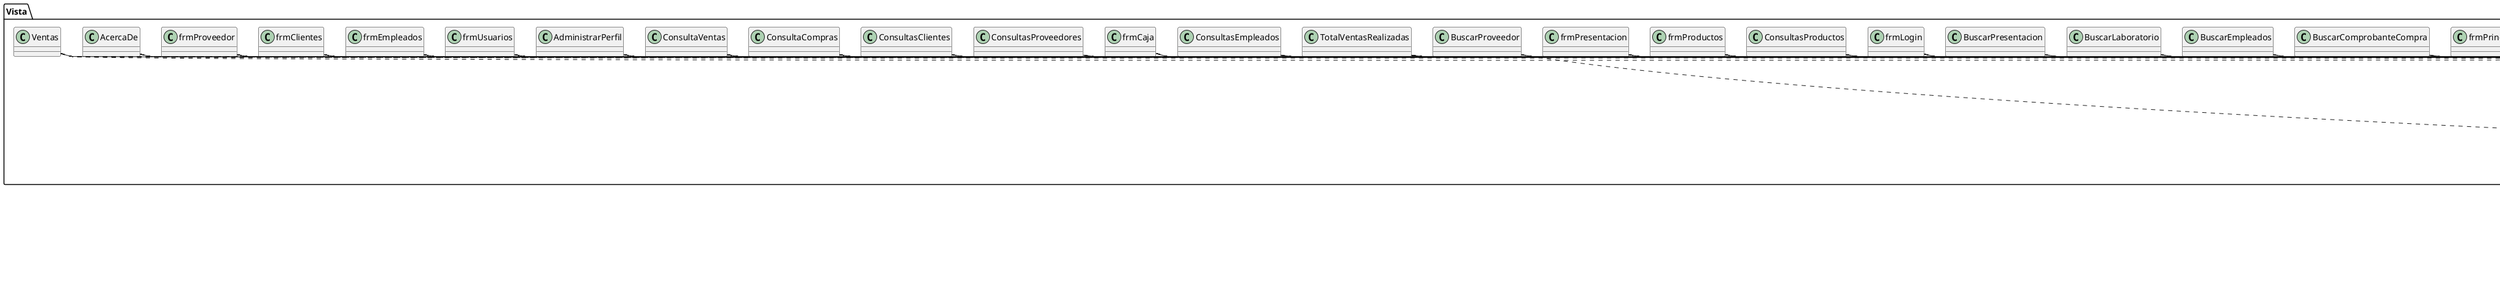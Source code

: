 @startuml
annotation java.lang.SuppressWarnings
class Conexion.ConexionBD
class Metodos.Metodos_Clientes
class Metodos.Metodos_Compra
class Metodos.Metodos_Comprobantes
class Metodos.Metodos_Empleados
class Metodos.Metodos_Laboratorio
class Metodos.Metodos_Presentacion
class Metodos.Metodos_Productos
class Metodos.Metodos_Proveedor
class Metodos.Metodos_User
class Metodos.Metodos_Ventas
class Metodos.Metodos_sql
class Vista.AcercaDe
class Vista.AdministrarPerfil
class Vista.BuscarClientes
class Vista.BuscarComprobante
class Vista.BuscarComprobanteCompra
class Vista.BuscarEmpleados
class Vista.BuscarLaboratorio
class Vista.BuscarPresentacion
class Vista.BuscarProductosCompras
class Vista.BuscarProductosVentas
class Vista.BuscarProveedor
class Vista.ConsultaCompras
class Vista.ConsultaVentas
class Vista.ConsultasClientes
class Vista.ConsultasEmpleados
class Vista.ConsultasProductos
class Vista.ConsultasProveedores
class Vista.Principal
class Vista.TotalVentasRealizadas
class Vista.Ventas
class Vista.frmCaja
class Vista.frmClientes
class Vista.frmCompras
class Vista.frmComprobante
class Vista.frmEmpleados
class Vista.frmLaboratorio
class Vista.frmLogin
class Vista.frmPresentacion
class Vista.frmPrincipal
class Vista.frmProductos
class Vista.frmProveedor
class Vista.frmUsuarios
class com.jtattoo.plaf.About
class java.awt.Color
class java.awt.Component
class java.awt.Desktop
class java.awt.Dimension
class java.awt.Image
class java.awt.Shape
class java.awt.event.KeyEvent
class java.awt.geom.RoundRectangle2D
class java.io.BufferedReader
class java.io.File
class java.io.FileInputStream
class java.io.FileNotFoundException
class java.io.FileOutputStream
class java.io.FileReader
class java.io.IOException
class java.io.InputStream
class java.io.OutputStream
class java.net.URI
class java.net.URISyntaxException
class java.sql.Connection
class java.sql.ResultSet
class java.sql.SQLException
class java.sql.Statement
class java.text.DecimalFormat
class java.text.DecimalFormatSymbols
class java.text.SimpleDateFormat
class java.util.Date
class java.util.GregorianCalendar
class java.util.HashMap
class java.util.Map
class java.util.Scanner
class java.util.logging.Level
class java.util.logging.Logger
class javax.swing.Icon
class javax.swing.ImageIcon
class javax.swing.JComponent
class javax.swing.JFileChooser
class javax.swing.JFrame
class javax.swing.JInternalFrame
class javax.swing.JLabel
class javax.swing.JOptionPane
class javax.swing.JTable
class javax.swing.SwingConstants
class javax.swing.filechooser.FileNameExtensionFilter
class javax.swing.table.DefaultTableCellRenderer
class javax.swing.table.DefaultTableModel
class javax.swing.table.TableCellRenderer
interface java.lang.Runnable
Vista.AcercaDe ..> java.lang.SuppressWarnings
Vista.AcercaDe ..> com.jtattoo.plaf.About
Vista.AcercaDe ..> java.awt.Desktop
Vista.AcercaDe ..> java.io.IOException
Vista.AcercaDe ..> java.net.URI
Vista.AcercaDe ..> java.net.URISyntaxException
Vista.AcercaDe ..> java.util.logging.Level
Vista.AcercaDe ..> java.util.logging.Logger
Vista.AcercaDe --|> javax.swing.JInternalFrame
Vista.AdministrarPerfil ..> java.lang.SuppressWarnings
Vista.AdministrarPerfil ..> Conexion.ConexionBD
Vista.AdministrarPerfil ..> Metodos.Metodos_User
Vista.AdministrarPerfil ..> java.awt.Image
Vista.AdministrarPerfil ..> java.io.BufferedReader
Vista.AdministrarPerfil ..> java.io.File
Vista.AdministrarPerfil ..> java.io.FileNotFoundException
Vista.AdministrarPerfil ..> java.io.FileReader
Vista.AdministrarPerfil ..> java.io.IOException
Vista.AdministrarPerfil ..> java.sql.Connection
Vista.AdministrarPerfil ..> java.util.HashMap
Vista.AdministrarPerfil ..> java.util.Map
Vista.AdministrarPerfil ..> javax.swing.ImageIcon
Vista.AdministrarPerfil ..> javax.swing.JFileChooser
Vista.AdministrarPerfil --|> javax.swing.JInternalFrame
Vista.AdministrarPerfil ..> javax.swing.JOptionPane
Vista.AdministrarPerfil ..> javax.swing.filechooser.FileNameExtensionFilter
Vista.BuscarClientes ..> java.lang.SuppressWarnings
Vista.BuscarClientes ..> Conexion.ConexionBD
Vista.BuscarClientes --|> javax.swing.JInternalFrame
Vista.BuscarClientes ..> javax.swing.table.DefaultTableModel
Vista.BuscarComprobante ..> java.lang.SuppressWarnings
Vista.BuscarComprobante ..> Conexion.ConexionBD
Vista.BuscarComprobante --|> javax.swing.JInternalFrame
Vista.BuscarComprobante ..> javax.swing.table.DefaultTableModel
Vista.BuscarComprobanteCompra ..> java.lang.SuppressWarnings
Vista.BuscarComprobanteCompra ..> Conexion.ConexionBD
Vista.BuscarComprobanteCompra --|> javax.swing.JInternalFrame
Vista.BuscarComprobanteCompra ..> javax.swing.table.DefaultTableModel
Vista.BuscarEmpleados ..> java.lang.SuppressWarnings
Vista.BuscarEmpleados ..> Conexion.ConexionBD
Vista.BuscarEmpleados --|> javax.swing.JInternalFrame
Vista.BuscarEmpleados ..> javax.swing.table.DefaultTableModel
Vista.BuscarLaboratorio ..> java.lang.SuppressWarnings
Vista.BuscarLaboratorio ..> Conexion.ConexionBD
Vista.BuscarLaboratorio --|> javax.swing.JInternalFrame
Vista.BuscarLaboratorio ..> javax.swing.table.DefaultTableModel
Vista.BuscarPresentacion ..> java.lang.SuppressWarnings
Vista.BuscarPresentacion ..> Conexion.ConexionBD
Vista.BuscarPresentacion --|> javax.swing.JInternalFrame
Vista.BuscarPresentacion ..> javax.swing.table.DefaultTableModel
Vista.BuscarProductosCompras ..> java.lang.SuppressWarnings
Vista.BuscarProductosCompras ..> Conexion.ConexionBD
Vista.BuscarProductosCompras ..> Metodos.Metodos_Productos
Vista.BuscarProductosCompras --|> javax.swing.JInternalFrame
Vista.BuscarProductosCompras ..> javax.swing.JOptionPane
Vista.BuscarProductosCompras ..> javax.swing.table.DefaultTableModel
Vista.BuscarProductosVentas ..> java.lang.SuppressWarnings
Vista.BuscarProductosVentas ..> Conexion.ConexionBD
Vista.BuscarProductosVentas ..> Metodos.Metodos_Productos
Vista.BuscarProductosVentas --|> javax.swing.JInternalFrame
Vista.BuscarProductosVentas ..> javax.swing.JOptionPane
Vista.BuscarProductosVentas ..> javax.swing.table.DefaultTableModel
Vista.BuscarProveedor ..> java.lang.SuppressWarnings
Vista.BuscarProveedor ..> Conexion.ConexionBD
Vista.BuscarProveedor ..> Vista.frmCompras
Vista.BuscarProveedor --|> javax.swing.JInternalFrame
Vista.BuscarProveedor ..> javax.swing.table.DefaultTableModel
Vista.ConsultaCompras ..> java.lang.SuppressWarnings
Vista.ConsultaCompras ..> Conexion.ConexionBD
Vista.ConsultaCompras ..> Metodos.Metodos_Compra
Vista.ConsultaCompras ..> java.awt.Color
Vista.ConsultaCompras ..> java.awt.Component
Vista.ConsultaCompras ..> java.sql.Connection
Vista.ConsultaCompras ..> java.sql.ResultSet
Vista.ConsultaCompras ..> java.text.SimpleDateFormat
Vista.ConsultaCompras ..> java.util.Date
Vista.ConsultaCompras ..> java.util.HashMap
Vista.ConsultaCompras ..> java.util.Map
Vista.ConsultaCompras --|> javax.swing.JInternalFrame
Vista.ConsultaCompras ..> javax.swing.JLabel
Vista.ConsultaCompras ..> javax.swing.JOptionPane
Vista.ConsultaCompras ..> javax.swing.JTable
Vista.ConsultaCompras ..> javax.swing.SwingConstants
Vista.ConsultaCompras ..> javax.swing.table.DefaultTableCellRenderer
Vista.ConsultaCompras ..> javax.swing.table.DefaultTableModel
Vista.ConsultaCompras ..> javax.swing.table.TableCellRenderer
Vista.ConsultaVentas ..> java.lang.SuppressWarnings
Vista.ConsultaVentas ..> Conexion.ConexionBD
Vista.ConsultaVentas ..> Metodos.Metodos_Ventas
Vista.ConsultaVentas ..> java.awt.Color
Vista.ConsultaVentas ..> java.awt.Component
Vista.ConsultaVentas ..> java.awt.Dimension
Vista.ConsultaVentas ..> java.sql.Connection
Vista.ConsultaVentas ..> java.sql.ResultSet
Vista.ConsultaVentas ..> java.text.SimpleDateFormat
Vista.ConsultaVentas ..> java.util.Date
Vista.ConsultaVentas ..> java.util.HashMap
Vista.ConsultaVentas ..> java.util.Map
Vista.ConsultaVentas ..> javax.swing.JComponent
Vista.ConsultaVentas --|> javax.swing.JInternalFrame
Vista.ConsultaVentas ..> javax.swing.JLabel
Vista.ConsultaVentas ..> javax.swing.JOptionPane
Vista.ConsultaVentas ..> javax.swing.JTable
Vista.ConsultaVentas ..> javax.swing.SwingConstants
Vista.ConsultaVentas ..> javax.swing.table.DefaultTableCellRenderer
Vista.ConsultaVentas ..> javax.swing.table.DefaultTableModel
Vista.ConsultaVentas ..> javax.swing.table.TableCellRenderer
Vista.ConsultasClientes ..> java.lang.SuppressWarnings
Vista.ConsultasClientes ..> Conexion.ConexionBD
Vista.ConsultasClientes ..> java.util.logging.Level
Vista.ConsultasClientes ..> java.util.logging.Logger
Vista.ConsultasClientes --|> javax.swing.JInternalFrame
Vista.ConsultasClientes ..> javax.swing.table.DefaultTableModel
Vista.ConsultasEmpleados ..> java.lang.SuppressWarnings
Vista.ConsultasEmpleados ..> Conexion.ConexionBD
Vista.ConsultasEmpleados ..> java.util.logging.Level
Vista.ConsultasEmpleados ..> java.util.logging.Logger
Vista.ConsultasEmpleados --|> javax.swing.JInternalFrame
Vista.ConsultasEmpleados ..> javax.swing.table.DefaultTableModel
Vista.ConsultasProductos ..> java.lang.SuppressWarnings
Vista.ConsultasProductos ..> Conexion.ConexionBD
Vista.ConsultasProductos ..> Metodos.Metodos_Productos
Vista.ConsultasProductos ..> java.util.logging.Level
Vista.ConsultasProductos ..> java.util.logging.Logger
Vista.ConsultasProductos --|> javax.swing.JInternalFrame
Vista.ConsultasProductos ..> javax.swing.JOptionPane
Vista.ConsultasProductos ..> javax.swing.table.DefaultTableModel
Vista.ConsultasProveedores ..> java.lang.SuppressWarnings
Vista.ConsultasProveedores ..> Conexion.ConexionBD
Vista.ConsultasProveedores ..> java.util.logging.Level
Vista.ConsultasProveedores ..> java.util.logging.Logger
Vista.ConsultasProveedores --|> javax.swing.JInternalFrame
Vista.ConsultasProveedores ..> javax.swing.table.DefaultTableModel
Vista.Principal ..> Conexion.ConexionBD
Vista.TotalVentasRealizadas ..> java.lang.SuppressWarnings
Vista.TotalVentasRealizadas ..> Conexion.ConexionBD
Vista.TotalVentasRealizadas ..> Metodos.Metodos_Ventas
Vista.TotalVentasRealizadas ..> java.awt.Color
Vista.TotalVentasRealizadas ..> java.awt.Component
Vista.TotalVentasRealizadas ..> java.sql.Connection
Vista.TotalVentasRealizadas ..> java.sql.ResultSet
Vista.TotalVentasRealizadas ..> java.text.SimpleDateFormat
Vista.TotalVentasRealizadas --|> javax.swing.JInternalFrame
Vista.TotalVentasRealizadas ..> javax.swing.JLabel
Vista.TotalVentasRealizadas ..> javax.swing.JOptionPane
Vista.TotalVentasRealizadas ..> javax.swing.JTable
Vista.TotalVentasRealizadas ..> javax.swing.SwingConstants
Vista.TotalVentasRealizadas ..> javax.swing.table.DefaultTableCellRenderer
Vista.TotalVentasRealizadas ..> javax.swing.table.DefaultTableModel
Vista.TotalVentasRealizadas ..> javax.swing.table.TableCellRenderer
Vista.Ventas ..> java.lang.SuppressWarnings
Vista.Ventas ..> Conexion.ConexionBD
Vista.Ventas ..> Metodos.Metodos_Productos
Vista.Ventas ..> Metodos.Metodos_Ventas
Vista.Ventas ..> java.awt.Color
Vista.Ventas ..> java.awt.Component
Vista.Ventas ..> java.sql.Connection
Vista.Ventas ..> java.sql.ResultSet
Vista.Ventas ..> java.sql.SQLException
Vista.Ventas ..> java.text.DecimalFormat
Vista.Ventas ..> java.text.DecimalFormatSymbols
Vista.Ventas ..> java.text.SimpleDateFormat
Vista.Ventas ..> java.util.Date
Vista.Ventas ..> java.util.HashMap
Vista.Ventas ..> java.util.Map
Vista.Ventas ..> java.util.Scanner
Vista.Ventas --|> javax.swing.JInternalFrame
Vista.Ventas ..> javax.swing.table.DefaultTableCellRenderer
Vista.Ventas ..> javax.swing.table.DefaultTableModel
Vista.Ventas ..> javax.swing.table.TableCellRenderer
Vista.frmCaja ..> Metodos.Metodos_Ventas
Vista.frmCaja ..> java.awt.Color
Vista.frmCaja ..> java.awt.Component
Vista.frmCaja ..> java.sql.ResultSet
Vista.frmCaja ..> java.text.SimpleDateFormat
Vista.frmCaja ..> java.util.Date
Vista.frmCaja --|> javax.swing.JInternalFrame
Vista.frmCaja ..> javax.swing.JLabel
Vista.frmCaja ..> javax.swing.JOptionPane
Vista.frmCaja ..> javax.swing.JTable
Vista.frmCaja ..> javax.swing.SwingConstants
Vista.frmCaja ..> javax.swing.table.DefaultTableCellRenderer
Vista.frmCaja ..> javax.swing.table.DefaultTableModel
Vista.frmCaja ..> javax.swing.table.TableCellRenderer
Vista.frmClientes ..> java.lang.SuppressWarnings
Vista.frmClientes ..> Conexion.ConexionBD
Vista.frmClientes ..> Metodos.Metodos_Clientes
Vista.frmClientes ..> java.sql.Connection
Vista.frmClientes ..> java.sql.ResultSet
Vista.frmClientes ..> java.sql.SQLException
Vista.frmClientes ..> java.sql.Statement
Vista.frmClientes ..> java.util.logging.Level
Vista.frmClientes ..> java.util.logging.Logger
Vista.frmClientes --|> javax.swing.JInternalFrame
Vista.frmClientes ..> javax.swing.JOptionPane
Vista.frmClientes ..> javax.swing.table.DefaultTableModel
Vista.frmCompras ..> java.lang.SuppressWarnings
Vista.frmCompras ..> Conexion.ConexionBD
Vista.frmCompras ..> Metodos.Metodos_Compra
Vista.frmCompras ..> Metodos.Metodos_Productos
Vista.frmCompras ..> java.awt.Color
Vista.frmCompras ..> java.awt.Component
Vista.frmCompras ..> java.awt.event.KeyEvent
Vista.frmCompras ..> java.sql.Connection
Vista.frmCompras ..> java.sql.ResultSet
Vista.frmCompras ..> java.sql.SQLException
Vista.frmCompras --|> javax.swing.JInternalFrame
Vista.frmComprobante ..> java.lang.SuppressWarnings
Vista.frmComprobante ..> Conexion.ConexionBD
Vista.frmComprobante ..> Metodos.Metodos_Comprobantes
Vista.frmComprobante --|> javax.swing.JInternalFrame
Vista.frmComprobante ..> javax.swing.JOptionPane
Vista.frmComprobante ..> javax.swing.table.DefaultTableModel
Vista.frmEmpleados ..> java.lang.SuppressWarnings
Vista.frmEmpleados ..> Conexion.ConexionBD
Vista.frmEmpleados ..> Metodos.Metodos_Empleados
Vista.frmEmpleados ..> java.sql.Connection
Vista.frmEmpleados ..> java.sql.ResultSet
Vista.frmEmpleados ..> java.sql.SQLException
Vista.frmEmpleados ..> java.sql.Statement
Vista.frmEmpleados ..> java.util.logging.Level
Vista.frmEmpleados ..> java.util.logging.Logger
Vista.frmEmpleados --|> javax.swing.JInternalFrame
Vista.frmEmpleados ..> javax.swing.JOptionPane
Vista.frmEmpleados ..> javax.swing.table.DefaultTableModel
Vista.frmLaboratorio ..> java.lang.SuppressWarnings
Vista.frmLaboratorio ..> Conexion.ConexionBD
Vista.frmLaboratorio ..> Metodos.Metodos_Laboratorio
Vista.frmLaboratorio ..> java.sql.Connection
Vista.frmLaboratorio --|> javax.swing.JInternalFrame
Vista.frmLaboratorio ..> javax.swing.JOptionPane
Vista.frmLaboratorio ..> javax.swing.table.DefaultTableModel
Vista.frmLogin ..> java.lang.SuppressWarnings
Vista.frmLogin ..> Metodos.Metodos_sql
Vista.frmLogin ..> java.awt.Shape
Vista.frmLogin ..> java.awt.geom.RoundRectangle2D
Vista.frmLogin ..> javax.swing.Icon
Vista.frmLogin ..> javax.swing.ImageIcon
Vista.frmLogin --|> javax.swing.JFrame
Vista.frmLogin ..> javax.swing.JOptionPane
Vista.frmPresentacion ..> java.lang.SuppressWarnings
Vista.frmPresentacion ..> Conexion.ConexionBD
Vista.frmPresentacion ..> Metodos.Metodos_Presentacion
Vista.frmPresentacion ..> java.util.HashMap
Vista.frmPresentacion ..> java.util.Map
Vista.frmPresentacion --|> javax.swing.JInternalFrame
Vista.frmPresentacion ..> javax.swing.JOptionPane
Vista.frmPresentacion ..> javax.swing.table.DefaultTableModel
Vista.frmPrincipal ..> java.lang.SuppressWarnings
Vista.frmPrincipal ..> Metodos.Metodos_User
Vista.frmPrincipal ..> java.util.GregorianCalendar
Vista.frmPrincipal --|> javax.swing.JFrame
Vista.frmPrincipal ..> javax.swing.JInternalFrame
Vista.frmPrincipal ..> javax.swing.JOptionPane
Vista.frmPrincipal --|> java.lang.Runnable
Vista.frmProductos ..> java.lang.SuppressWarnings
Vista.frmProductos ..> Conexion.ConexionBD
Vista.frmProductos ..> Metodos.Metodos_Productos
Vista.frmProductos ..> java.sql.Connection
Vista.frmProductos ..> java.sql.ResultSet
Vista.frmProductos ..> java.util.Date
Vista.frmProductos --|> javax.swing.JInternalFrame
Vista.frmProductos ..> javax.swing.JOptionPane
Vista.frmProductos ..> javax.swing.table.DefaultTableModel
Vista.frmProveedor ..> java.lang.SuppressWarnings
Vista.frmProveedor ..> Conexion.ConexionBD
Vista.frmProveedor ..> Metodos.Metodos_Proveedor
Vista.frmProveedor ..> java.awt.Color
Vista.frmProveedor ..> java.awt.Component
Vista.frmProveedor ..> java.awt.event.KeyEvent
Vista.frmProveedor ..> java.sql.Connection
Vista.frmProveedor ..> java.sql.ResultSet
Vista.frmProveedor ..> java.sql.SQLException
Vista.frmProveedor ..> java.sql.Statement
Vista.frmProveedor ..> java.util.HashMap
Vista.frmProveedor ..> java.util.Map
Vista.frmProveedor ..> java.util.logging.Level
Vista.frmProveedor ..> java.util.logging.Logger
Vista.frmProveedor --|> javax.swing.JInternalFrame
Vista.frmProveedor ..> javax.swing.table.DefaultTableCellRenderer
Vista.frmProveedor ..> javax.swing.table.DefaultTableModel
Vista.frmProveedor ..> javax.swing.table.TableCellRenderer
Vista.frmUsuarios ..> java.lang.SuppressWarnings
Vista.frmUsuarios ..> Conexion.ConexionBD
Vista.frmUsuarios ..> Metodos.Metodos_User
Vista.frmUsuarios ..> java.awt.Image
Vista.frmUsuarios ..> java.io.BufferedReader
Vista.frmUsuarios ..> java.io.File
Vista.frmUsuarios ..> java.io.FileInputStream
Vista.frmUsuarios ..> java.io.FileNotFoundException
Vista.frmUsuarios ..> java.io.FileOutputStream
Vista.frmUsuarios ..> java.io.FileReader
Vista.frmUsuarios ..> java.io.IOException
Vista.frmUsuarios ..> java.io.InputStream
Vista.frmUsuarios ..> java.io.OutputStream
Vista.frmUsuarios ..> java.util.logging.Level
Vista.frmUsuarios ..> java.util.logging.Logger
Vista.frmUsuarios ..> javax.swing.ImageIcon
Vista.frmUsuarios ..> javax.swing.JFileChooser
Vista.frmUsuarios --|> javax.swing.JInternalFrame
Vista.frmUsuarios ..> javax.swing.JOptionPane
Vista.frmUsuarios ..> javax.swing.filechooser.FileNameExtensionFilter
@enduml